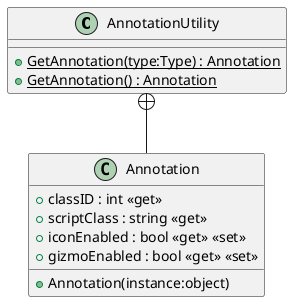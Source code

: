 @startuml
class AnnotationUtility {
    + {static} GetAnnotation(type:Type) : Annotation
    + {static} GetAnnotation() : Annotation
}
class Annotation {
    + Annotation(instance:object)
    + classID : int <<get>>
    + scriptClass : string <<get>>
    + iconEnabled : bool <<get>> <<set>>
    + gizmoEnabled : bool <<get>> <<set>>
}
AnnotationUtility +-- Annotation
@enduml
